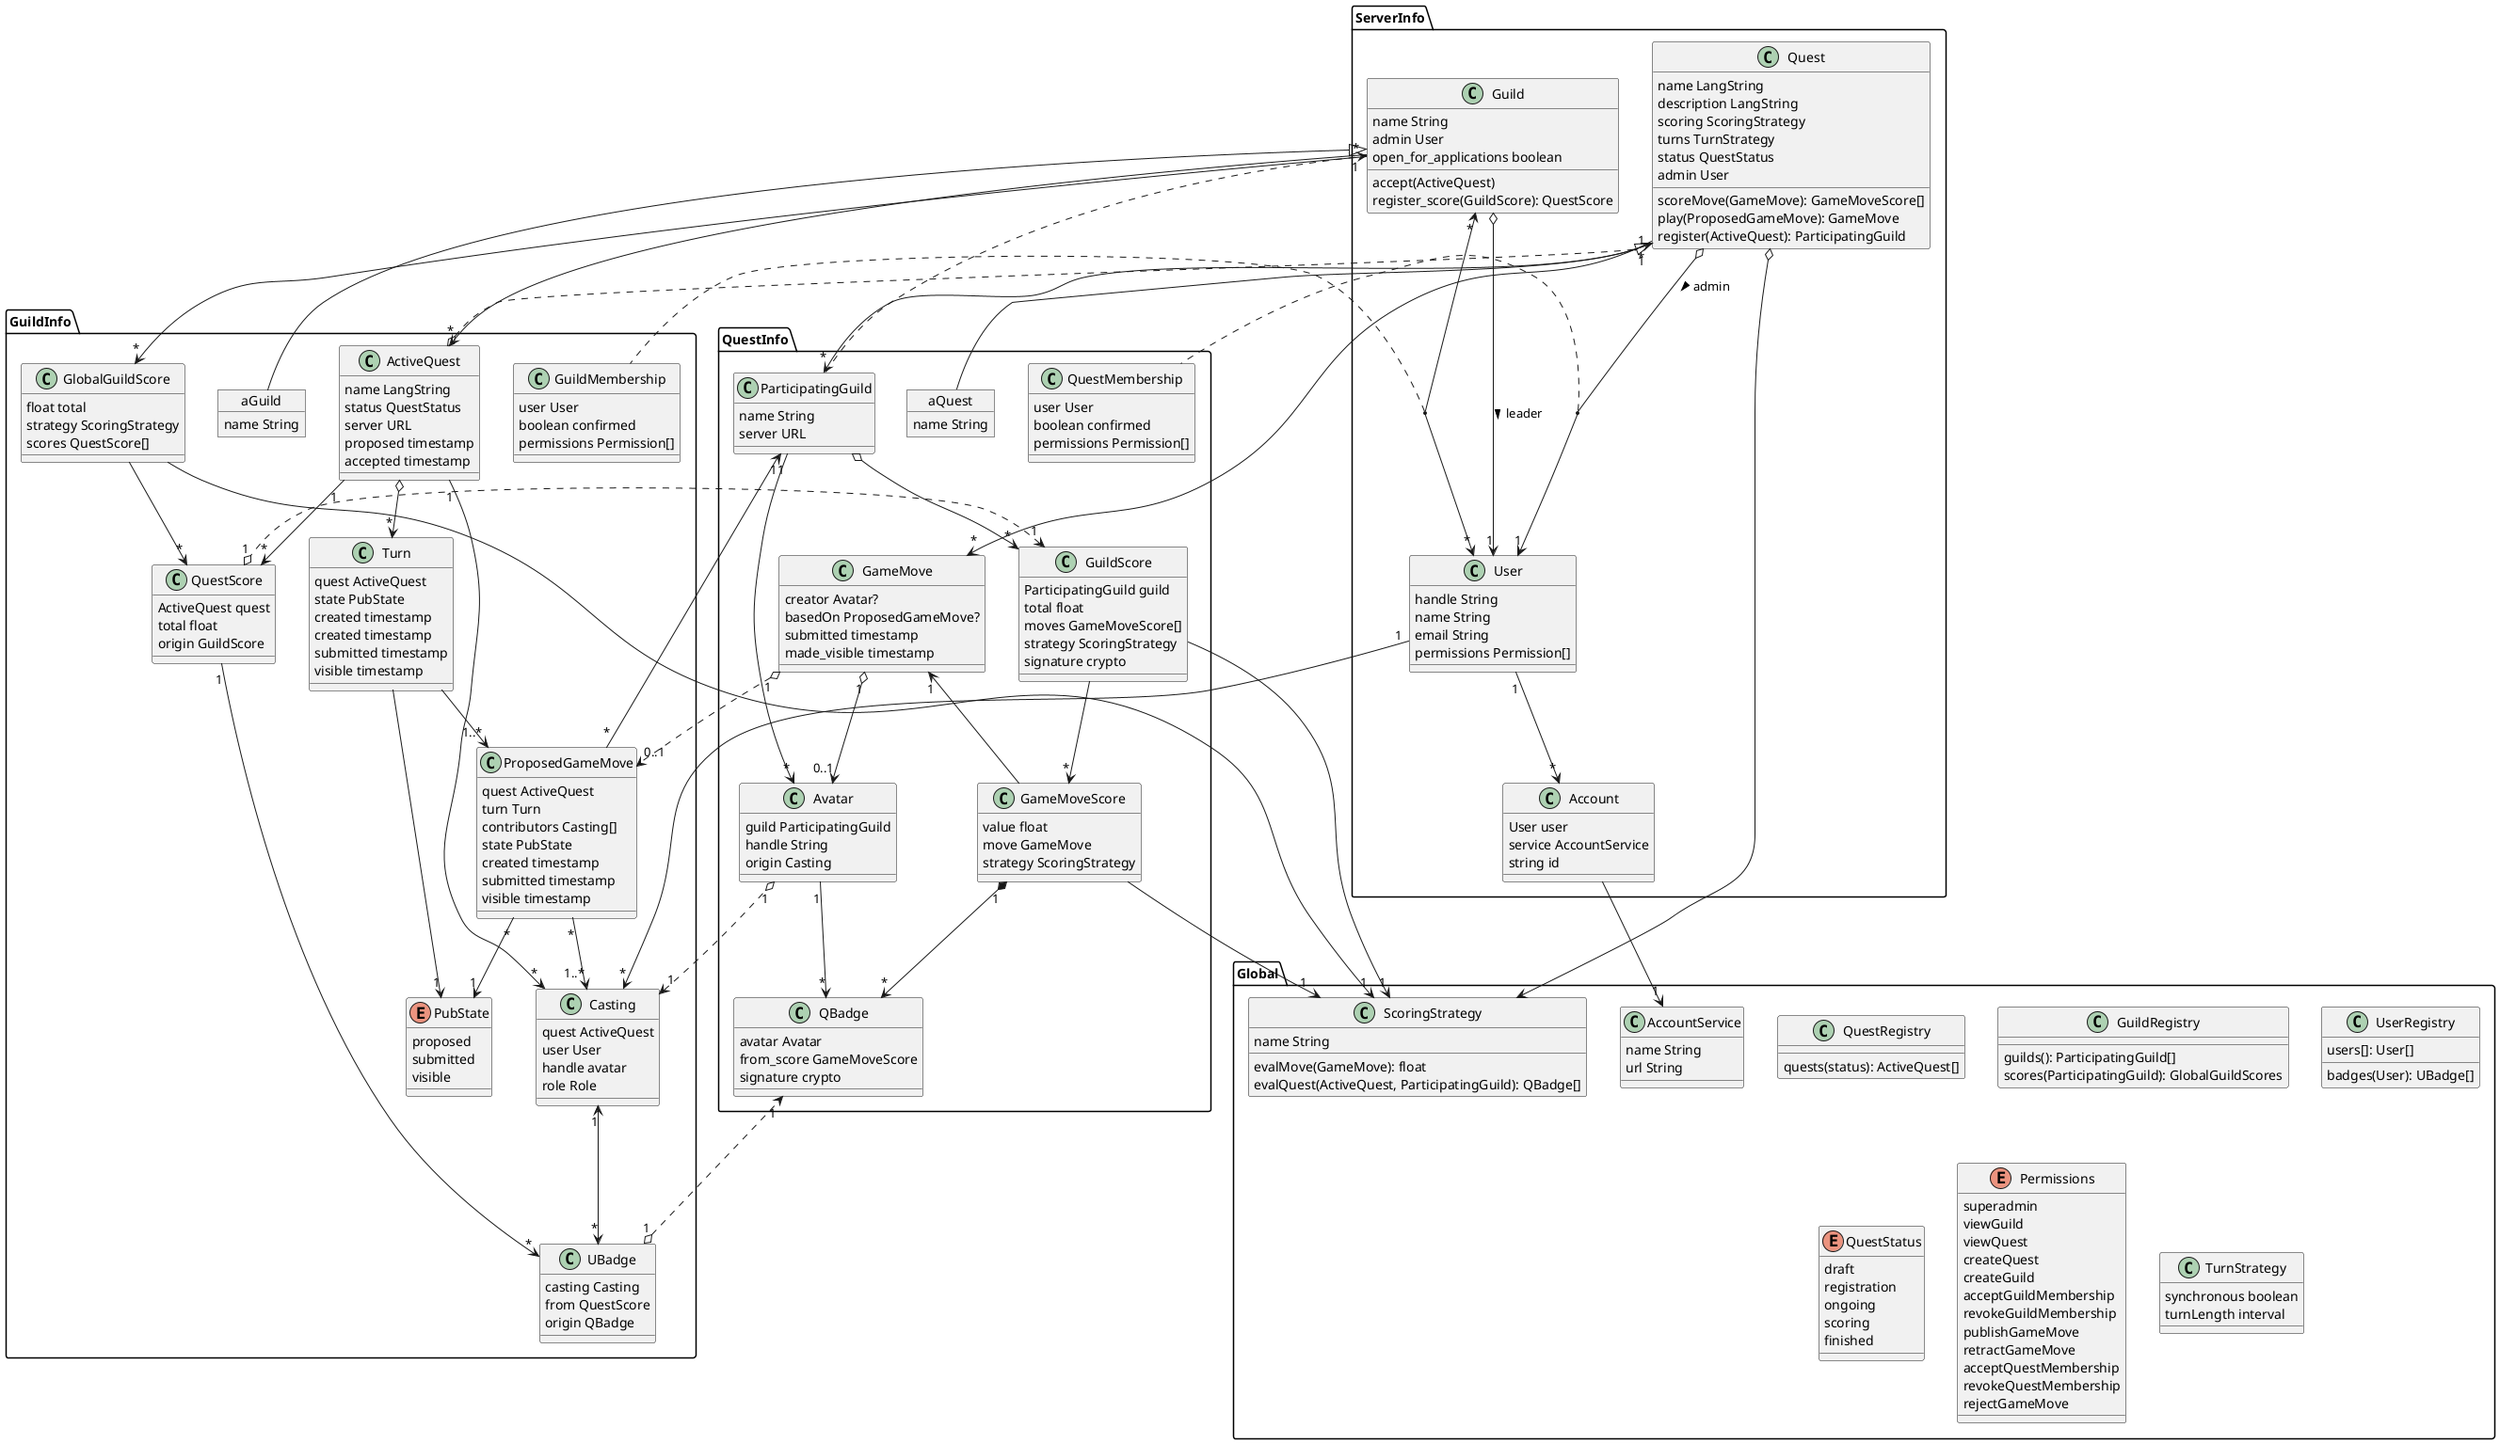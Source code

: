 @startuml qaas

package Global {

  class ScoringStrategy {
    name String
    evalMove(GameMove): float
    evalQuest(ActiveQuest, ParticipatingGuild): QBadge[]
  }

  class AccountService {
    name String
    url String
  }

  class QuestRegistry {
    quests(status): ActiveQuest[]
  }

  class GuildRegistry {
    guilds(): ParticipatingGuild[]
    scores(ParticipatingGuild): GlobalGuildScores
  }

  class UserRegistry {
    users[]: User[]
    badges(User): UBadge[]
  }

  enum QuestStatus {
    draft
    registration
    ongoing
    scoring
    finished
  }

  enum Permissions {
    superadmin
    viewGuild
    viewQuest
    createQuest
    createGuild
    ' Guild permissions
    acceptGuildMembership
    revokeGuildMembership
    publishGameMove
    retractGameMove
    ' within term time
    ' Quest permissions
    acceptQuestMembership
    revokeQuestMembership
    rejectGameMove
    ' extraCreditForMove may have issues with favoritism
    
  }

  class TurnStrategy {
    synchronous boolean
    turnLength interval
  }

}


package ServerInfo {
  class User {
    handle String
    name String
    email String
    permissions Permission[]
  }
  class Account {
    User user
    service AccountService
    string id
  }
  Account --> "1" AccountService
  User "1" --> "*" Account

  class Guild {
    name String
    admin User
    open_for_applications boolean
    accept(ActiveQuest)
    register_score(GuildScore): QuestScore
  }
  Quest o--> "1" User : > admin
  class Quest {
    name LangString
    description LangString
    scoring ScoringStrategy
    turns TurnStrategy
    status QuestStatus
    admin User
    scoreMove(GameMove): GameMoveScore[]
    play(ProposedGameMove): GameMove
    ' Maybe have a QProposedGameMove in case of non-synchronous turn strategy
    register(ActiveQuest): ParticipatingGuild
    ' will also create the Avatars from the ActiveQuest's castings
  }

  Guild o--> "1" User : > leader
}


package QuestInfo {

  object aQuest {
    name String
  }
  Quest <|-- aQuest

  (User , Quest) .. QuestMembership


  class QuestMembership {
    user User
    boolean confirmed
    permissions Permission[]
  }


  class ParticipatingGuild {
    name String
    server URL
  }

  Quest "1" --> "*" ParticipatingGuild

  class Avatar {
    guild ParticipatingGuild
    handle String
    origin Casting
  }

  ParticipatingGuild "1" --> "*" Avatar

  class GameMove {
    creator Avatar?
    basedOn ProposedGameMove?
    submitted timestamp
    made_visible timestamp
  }

  Quest "1" --> "*" GameMove
  GameMove "1" o--> "0..1" Avatar
  Quest o--> ScoringStrategy
  
  class GameMoveScore {
    value float
    move GameMove
    strategy ScoringStrategy
  }
  GameMove "1" <-- GameMoveScore
  GameMoveScore --> "1" ScoringStrategy
  class GuildScore {
    ParticipatingGuild guild
    total float
    moves GameMoveScore[]
    strategy ScoringStrategy
    signature crypto
  }
  ParticipatingGuild o--> "*" GuildScore
  GuildScore --> "*" GameMoveScore
  GuildScore --> "1" ScoringStrategy


  class QBadge {
    avatar Avatar
    from_score GameMoveScore
    signature crypto
  }

  GameMoveScore "1" *--> "*" QBadge
  Avatar "1" --> "*" QBadge

}


package GuildInfo {

  object aGuild {
    name String
  }
  Guild <|-- aGuild

  ' GuildRegistry --> "*" Guild
  ' GuildRegistry -> "*" GlobalGuildScore

  ' UserRegistry --> "*" User
  ' UserRegistry -> "*" UBadge

  ParticipatingGuild .> "*" Guild
  Guild --> "*" ActiveQuest

  Guild "*" <--> "*" User

  (User , Guild) .. GuildMembership


  class GuildMembership {
    user User
    boolean confirmed
    permissions Permission[]
  }

  class Casting {
    quest ActiveQuest
    user User
    handle avatar
    role Role
  }

  User "1" --> "*" Casting


  Casting "1" <.o "1" Avatar

  ActiveQuest "1" --> "*" QuestScore

  class ActiveQuest {
    name LangString
    status QuestStatus
    server URL
    proposed timestamp
    accepted timestamp
  }

  ActiveQuest o.> "*" Quest

  class QuestScore {
    ActiveQuest quest
    total float
    origin GuildScore
  }


  GuildScore "1" <.o "1" QuestScore


  class UBadge {
    casting Casting
    from QuestScore
    origin QBadge
  }

  UBadge "1" o.> "1" QBadge
  QuestScore "1" --> "*" UBadge

  Casting "1" <--> "*" UBadge

  ActiveQuest "1" --> "*" Casting

  enum PubState {
    proposed
    submitted
    visible
    ' visible and submitted are the same for v1
  }

  class Turn {
    quest ActiveQuest
    state PubState
    created timestamp
    created timestamp
    submitted timestamp
    visible timestamp
  }

  ActiveQuest o--> "*" Turn
  Turn --> "1..*" ProposedGameMove
  Turn --> "1" PubState

  class ProposedGameMove {
    quest ActiveQuest
    turn Turn
    contributors Casting[]
    state PubState
    created timestamp
    submitted timestamp
    visible timestamp
  }
  GameMove "1" o.> "0..1" ProposedGameMove
  ParticipatingGuild "1" <-- "*" ProposedGameMove
  ProposedGameMove "*" --> "1..*" Casting
  ProposedGameMove "*" --> "1" PubState

  class GlobalGuildScore {
    float total
    strategy ScoringStrategy
    scores QuestScore[]
  }

  Guild "1" --> "*" GlobalGuildScore
  GlobalGuildScore --> "1" ScoringStrategy
  GlobalGuildScore --> "*" QuestScore

}


@enduml
